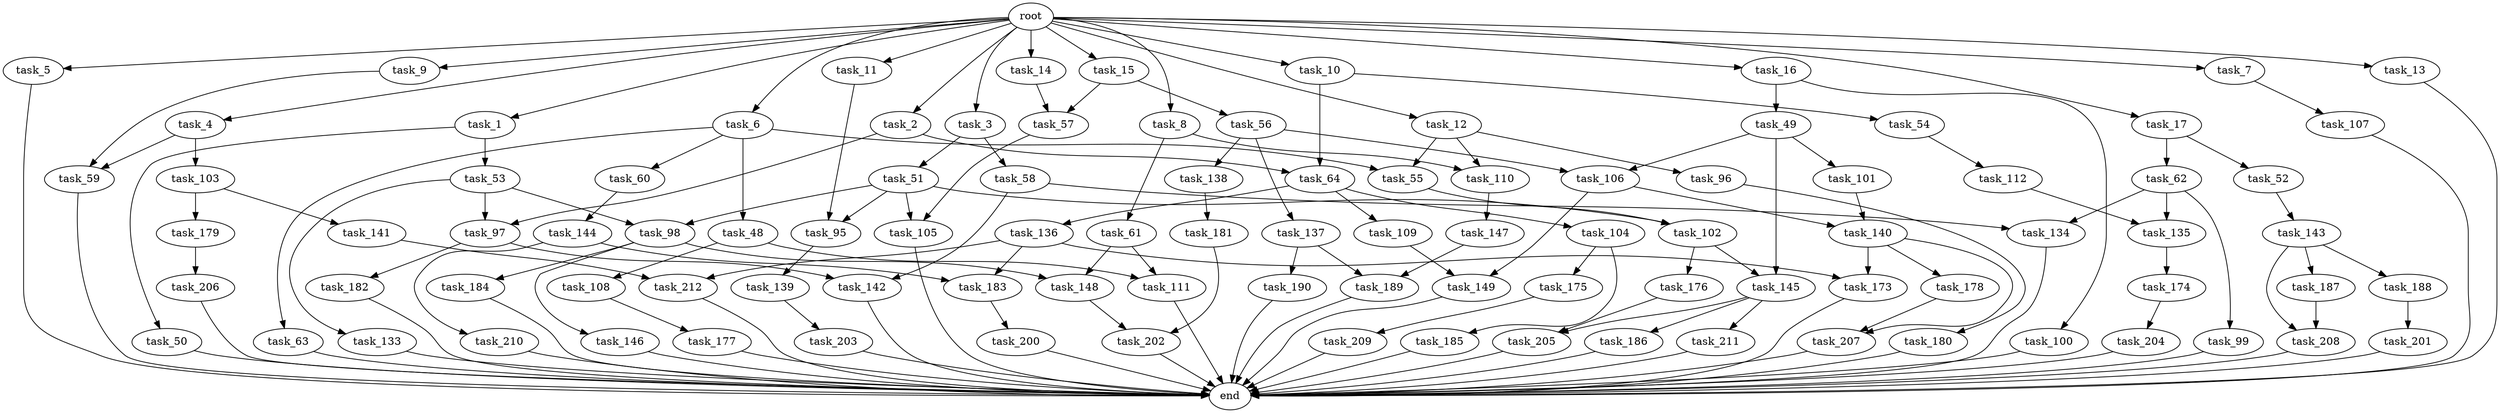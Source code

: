 digraph G {
  root [size="0.000000"];
  task_1 [size="1024.000000"];
  task_2 [size="1024.000000"];
  task_3 [size="1024.000000"];
  task_4 [size="1024.000000"];
  task_5 [size="1024.000000"];
  task_6 [size="1024.000000"];
  task_7 [size="1024.000000"];
  task_8 [size="1024.000000"];
  task_9 [size="1024.000000"];
  task_10 [size="1024.000000"];
  task_11 [size="1024.000000"];
  task_12 [size="1024.000000"];
  task_13 [size="1024.000000"];
  task_14 [size="1024.000000"];
  task_15 [size="1024.000000"];
  task_16 [size="1024.000000"];
  task_17 [size="1024.000000"];
  task_48 [size="420906795008.000000"];
  task_49 [size="214748364800.000000"];
  task_50 [size="214748364800.000000"];
  task_51 [size="695784701952.000000"];
  task_52 [size="309237645312.000000"];
  task_53 [size="214748364800.000000"];
  task_54 [size="214748364800.000000"];
  task_55 [size="1279900254208.000000"];
  task_56 [size="214748364800.000000"];
  task_57 [size="523986010112.000000"];
  task_58 [size="695784701952.000000"];
  task_59 [size="249108103168.000000"];
  task_60 [size="420906795008.000000"];
  task_61 [size="549755813888.000000"];
  task_62 [size="309237645312.000000"];
  task_63 [size="420906795008.000000"];
  task_64 [size="429496729600.000000"];
  task_95 [size="841813590016.000000"];
  task_96 [size="858993459200.000000"];
  task_97 [size="910533066752.000000"];
  task_98 [size="1116691496960.000000"];
  task_99 [size="34359738368.000000"];
  task_100 [size="214748364800.000000"];
  task_101 [size="137438953472.000000"];
  task_102 [size="730144440320.000000"];
  task_103 [size="214748364800.000000"];
  task_104 [size="695784701952.000000"];
  task_105 [size="1279900254208.000000"];
  task_106 [size="687194767360.000000"];
  task_107 [size="420906795008.000000"];
  task_108 [size="309237645312.000000"];
  task_109 [size="695784701952.000000"];
  task_110 [size="1408749273088.000000"];
  task_111 [size="446676598784.000000"];
  task_112 [size="858993459200.000000"];
  task_133 [size="695784701952.000000"];
  task_134 [size="584115552256.000000"];
  task_135 [size="171798691840.000000"];
  task_136 [size="695784701952.000000"];
  task_137 [size="549755813888.000000"];
  task_138 [size="549755813888.000000"];
  task_139 [size="77309411328.000000"];
  task_140 [size="858993459200.000000"];
  task_141 [size="858993459200.000000"];
  task_142 [size="1099511627776.000000"];
  task_143 [size="695784701952.000000"];
  task_144 [size="695784701952.000000"];
  task_145 [size="833223655424.000000"];
  task_146 [size="214748364800.000000"];
  task_147 [size="549755813888.000000"];
  task_148 [size="352187318272.000000"];
  task_149 [size="618475290624.000000"];
  task_173 [size="171798691840.000000"];
  task_174 [size="137438953472.000000"];
  task_175 [size="309237645312.000000"];
  task_176 [size="695784701952.000000"];
  task_177 [size="695784701952.000000"];
  task_178 [size="137438953472.000000"];
  task_179 [size="858993459200.000000"];
  task_180 [size="549755813888.000000"];
  task_181 [size="695784701952.000000"];
  task_182 [size="549755813888.000000"];
  task_183 [size="584115552256.000000"];
  task_184 [size="214748364800.000000"];
  task_185 [size="309237645312.000000"];
  task_186 [size="77309411328.000000"];
  task_187 [size="214748364800.000000"];
  task_188 [size="214748364800.000000"];
  task_189 [size="292057776128.000000"];
  task_190 [size="214748364800.000000"];
  task_200 [size="77309411328.000000"];
  task_201 [size="858993459200.000000"];
  task_202 [size="352187318272.000000"];
  task_203 [size="549755813888.000000"];
  task_204 [size="420906795008.000000"];
  task_205 [size="111669149696.000000"];
  task_206 [size="34359738368.000000"];
  task_207 [size="833223655424.000000"];
  task_208 [size="635655159808.000000"];
  task_209 [size="77309411328.000000"];
  task_210 [size="549755813888.000000"];
  task_211 [size="77309411328.000000"];
  task_212 [size="171798691840.000000"];
  end [size="0.000000"];

  root -> task_1 [size="1.000000"];
  root -> task_2 [size="1.000000"];
  root -> task_3 [size="1.000000"];
  root -> task_4 [size="1.000000"];
  root -> task_5 [size="1.000000"];
  root -> task_6 [size="1.000000"];
  root -> task_7 [size="1.000000"];
  root -> task_8 [size="1.000000"];
  root -> task_9 [size="1.000000"];
  root -> task_10 [size="1.000000"];
  root -> task_11 [size="1.000000"];
  root -> task_12 [size="1.000000"];
  root -> task_13 [size="1.000000"];
  root -> task_14 [size="1.000000"];
  root -> task_15 [size="1.000000"];
  root -> task_16 [size="1.000000"];
  root -> task_17 [size="1.000000"];
  task_1 -> task_50 [size="209715200.000000"];
  task_1 -> task_53 [size="209715200.000000"];
  task_2 -> task_64 [size="209715200.000000"];
  task_2 -> task_97 [size="209715200.000000"];
  task_3 -> task_51 [size="679477248.000000"];
  task_3 -> task_58 [size="679477248.000000"];
  task_4 -> task_59 [size="209715200.000000"];
  task_4 -> task_103 [size="209715200.000000"];
  task_5 -> end [size="1.000000"];
  task_6 -> task_48 [size="411041792.000000"];
  task_6 -> task_55 [size="411041792.000000"];
  task_6 -> task_60 [size="411041792.000000"];
  task_6 -> task_63 [size="411041792.000000"];
  task_7 -> task_107 [size="411041792.000000"];
  task_8 -> task_61 [size="536870912.000000"];
  task_8 -> task_110 [size="536870912.000000"];
  task_9 -> task_59 [size="33554432.000000"];
  task_10 -> task_54 [size="209715200.000000"];
  task_10 -> task_64 [size="209715200.000000"];
  task_11 -> task_95 [size="411041792.000000"];
  task_12 -> task_55 [size="838860800.000000"];
  task_12 -> task_96 [size="838860800.000000"];
  task_12 -> task_110 [size="838860800.000000"];
  task_13 -> end [size="1.000000"];
  task_14 -> task_57 [size="301989888.000000"];
  task_15 -> task_56 [size="209715200.000000"];
  task_15 -> task_57 [size="209715200.000000"];
  task_16 -> task_49 [size="209715200.000000"];
  task_16 -> task_100 [size="209715200.000000"];
  task_17 -> task_52 [size="301989888.000000"];
  task_17 -> task_62 [size="301989888.000000"];
  task_48 -> task_108 [size="301989888.000000"];
  task_48 -> task_111 [size="301989888.000000"];
  task_49 -> task_101 [size="134217728.000000"];
  task_49 -> task_106 [size="134217728.000000"];
  task_49 -> task_145 [size="134217728.000000"];
  task_50 -> end [size="1.000000"];
  task_51 -> task_95 [size="411041792.000000"];
  task_51 -> task_98 [size="411041792.000000"];
  task_51 -> task_102 [size="411041792.000000"];
  task_51 -> task_105 [size="411041792.000000"];
  task_52 -> task_143 [size="679477248.000000"];
  task_53 -> task_97 [size="679477248.000000"];
  task_53 -> task_98 [size="679477248.000000"];
  task_53 -> task_133 [size="679477248.000000"];
  task_54 -> task_112 [size="838860800.000000"];
  task_55 -> task_102 [size="301989888.000000"];
  task_56 -> task_106 [size="536870912.000000"];
  task_56 -> task_137 [size="536870912.000000"];
  task_56 -> task_138 [size="536870912.000000"];
  task_57 -> task_105 [size="838860800.000000"];
  task_58 -> task_134 [size="536870912.000000"];
  task_58 -> task_142 [size="536870912.000000"];
  task_59 -> end [size="1.000000"];
  task_60 -> task_144 [size="679477248.000000"];
  task_61 -> task_111 [size="134217728.000000"];
  task_61 -> task_148 [size="134217728.000000"];
  task_62 -> task_99 [size="33554432.000000"];
  task_62 -> task_134 [size="33554432.000000"];
  task_62 -> task_135 [size="33554432.000000"];
  task_63 -> end [size="1.000000"];
  task_64 -> task_104 [size="679477248.000000"];
  task_64 -> task_109 [size="679477248.000000"];
  task_64 -> task_136 [size="679477248.000000"];
  task_95 -> task_139 [size="75497472.000000"];
  task_96 -> task_180 [size="536870912.000000"];
  task_97 -> task_142 [size="536870912.000000"];
  task_97 -> task_182 [size="536870912.000000"];
  task_98 -> task_146 [size="209715200.000000"];
  task_98 -> task_148 [size="209715200.000000"];
  task_98 -> task_184 [size="209715200.000000"];
  task_99 -> end [size="1.000000"];
  task_100 -> end [size="1.000000"];
  task_101 -> task_140 [size="536870912.000000"];
  task_102 -> task_145 [size="679477248.000000"];
  task_102 -> task_176 [size="679477248.000000"];
  task_103 -> task_141 [size="838860800.000000"];
  task_103 -> task_179 [size="838860800.000000"];
  task_104 -> task_175 [size="301989888.000000"];
  task_104 -> task_185 [size="301989888.000000"];
  task_105 -> end [size="1.000000"];
  task_106 -> task_140 [size="301989888.000000"];
  task_106 -> task_149 [size="301989888.000000"];
  task_107 -> end [size="1.000000"];
  task_108 -> task_177 [size="679477248.000000"];
  task_109 -> task_149 [size="301989888.000000"];
  task_110 -> task_147 [size="536870912.000000"];
  task_111 -> end [size="1.000000"];
  task_112 -> task_135 [size="134217728.000000"];
  task_133 -> end [size="1.000000"];
  task_134 -> end [size="1.000000"];
  task_135 -> task_174 [size="134217728.000000"];
  task_136 -> task_173 [size="33554432.000000"];
  task_136 -> task_183 [size="33554432.000000"];
  task_136 -> task_212 [size="33554432.000000"];
  task_137 -> task_189 [size="209715200.000000"];
  task_137 -> task_190 [size="209715200.000000"];
  task_138 -> task_181 [size="679477248.000000"];
  task_139 -> task_203 [size="536870912.000000"];
  task_140 -> task_173 [size="134217728.000000"];
  task_140 -> task_178 [size="134217728.000000"];
  task_140 -> task_207 [size="134217728.000000"];
  task_141 -> task_212 [size="134217728.000000"];
  task_142 -> end [size="1.000000"];
  task_143 -> task_187 [size="209715200.000000"];
  task_143 -> task_188 [size="209715200.000000"];
  task_143 -> task_208 [size="209715200.000000"];
  task_144 -> task_183 [size="536870912.000000"];
  task_144 -> task_210 [size="536870912.000000"];
  task_145 -> task_186 [size="75497472.000000"];
  task_145 -> task_205 [size="75497472.000000"];
  task_145 -> task_211 [size="75497472.000000"];
  task_146 -> end [size="1.000000"];
  task_147 -> task_189 [size="75497472.000000"];
  task_148 -> task_202 [size="209715200.000000"];
  task_149 -> end [size="1.000000"];
  task_173 -> end [size="1.000000"];
  task_174 -> task_204 [size="411041792.000000"];
  task_175 -> task_209 [size="75497472.000000"];
  task_176 -> task_205 [size="33554432.000000"];
  task_177 -> end [size="1.000000"];
  task_178 -> task_207 [size="679477248.000000"];
  task_179 -> task_206 [size="33554432.000000"];
  task_180 -> end [size="1.000000"];
  task_181 -> task_202 [size="134217728.000000"];
  task_182 -> end [size="1.000000"];
  task_183 -> task_200 [size="75497472.000000"];
  task_184 -> end [size="1.000000"];
  task_185 -> end [size="1.000000"];
  task_186 -> end [size="1.000000"];
  task_187 -> task_208 [size="411041792.000000"];
  task_188 -> task_201 [size="838860800.000000"];
  task_189 -> end [size="1.000000"];
  task_190 -> end [size="1.000000"];
  task_200 -> end [size="1.000000"];
  task_201 -> end [size="1.000000"];
  task_202 -> end [size="1.000000"];
  task_203 -> end [size="1.000000"];
  task_204 -> end [size="1.000000"];
  task_205 -> end [size="1.000000"];
  task_206 -> end [size="1.000000"];
  task_207 -> end [size="1.000000"];
  task_208 -> end [size="1.000000"];
  task_209 -> end [size="1.000000"];
  task_210 -> end [size="1.000000"];
  task_211 -> end [size="1.000000"];
  task_212 -> end [size="1.000000"];
}
